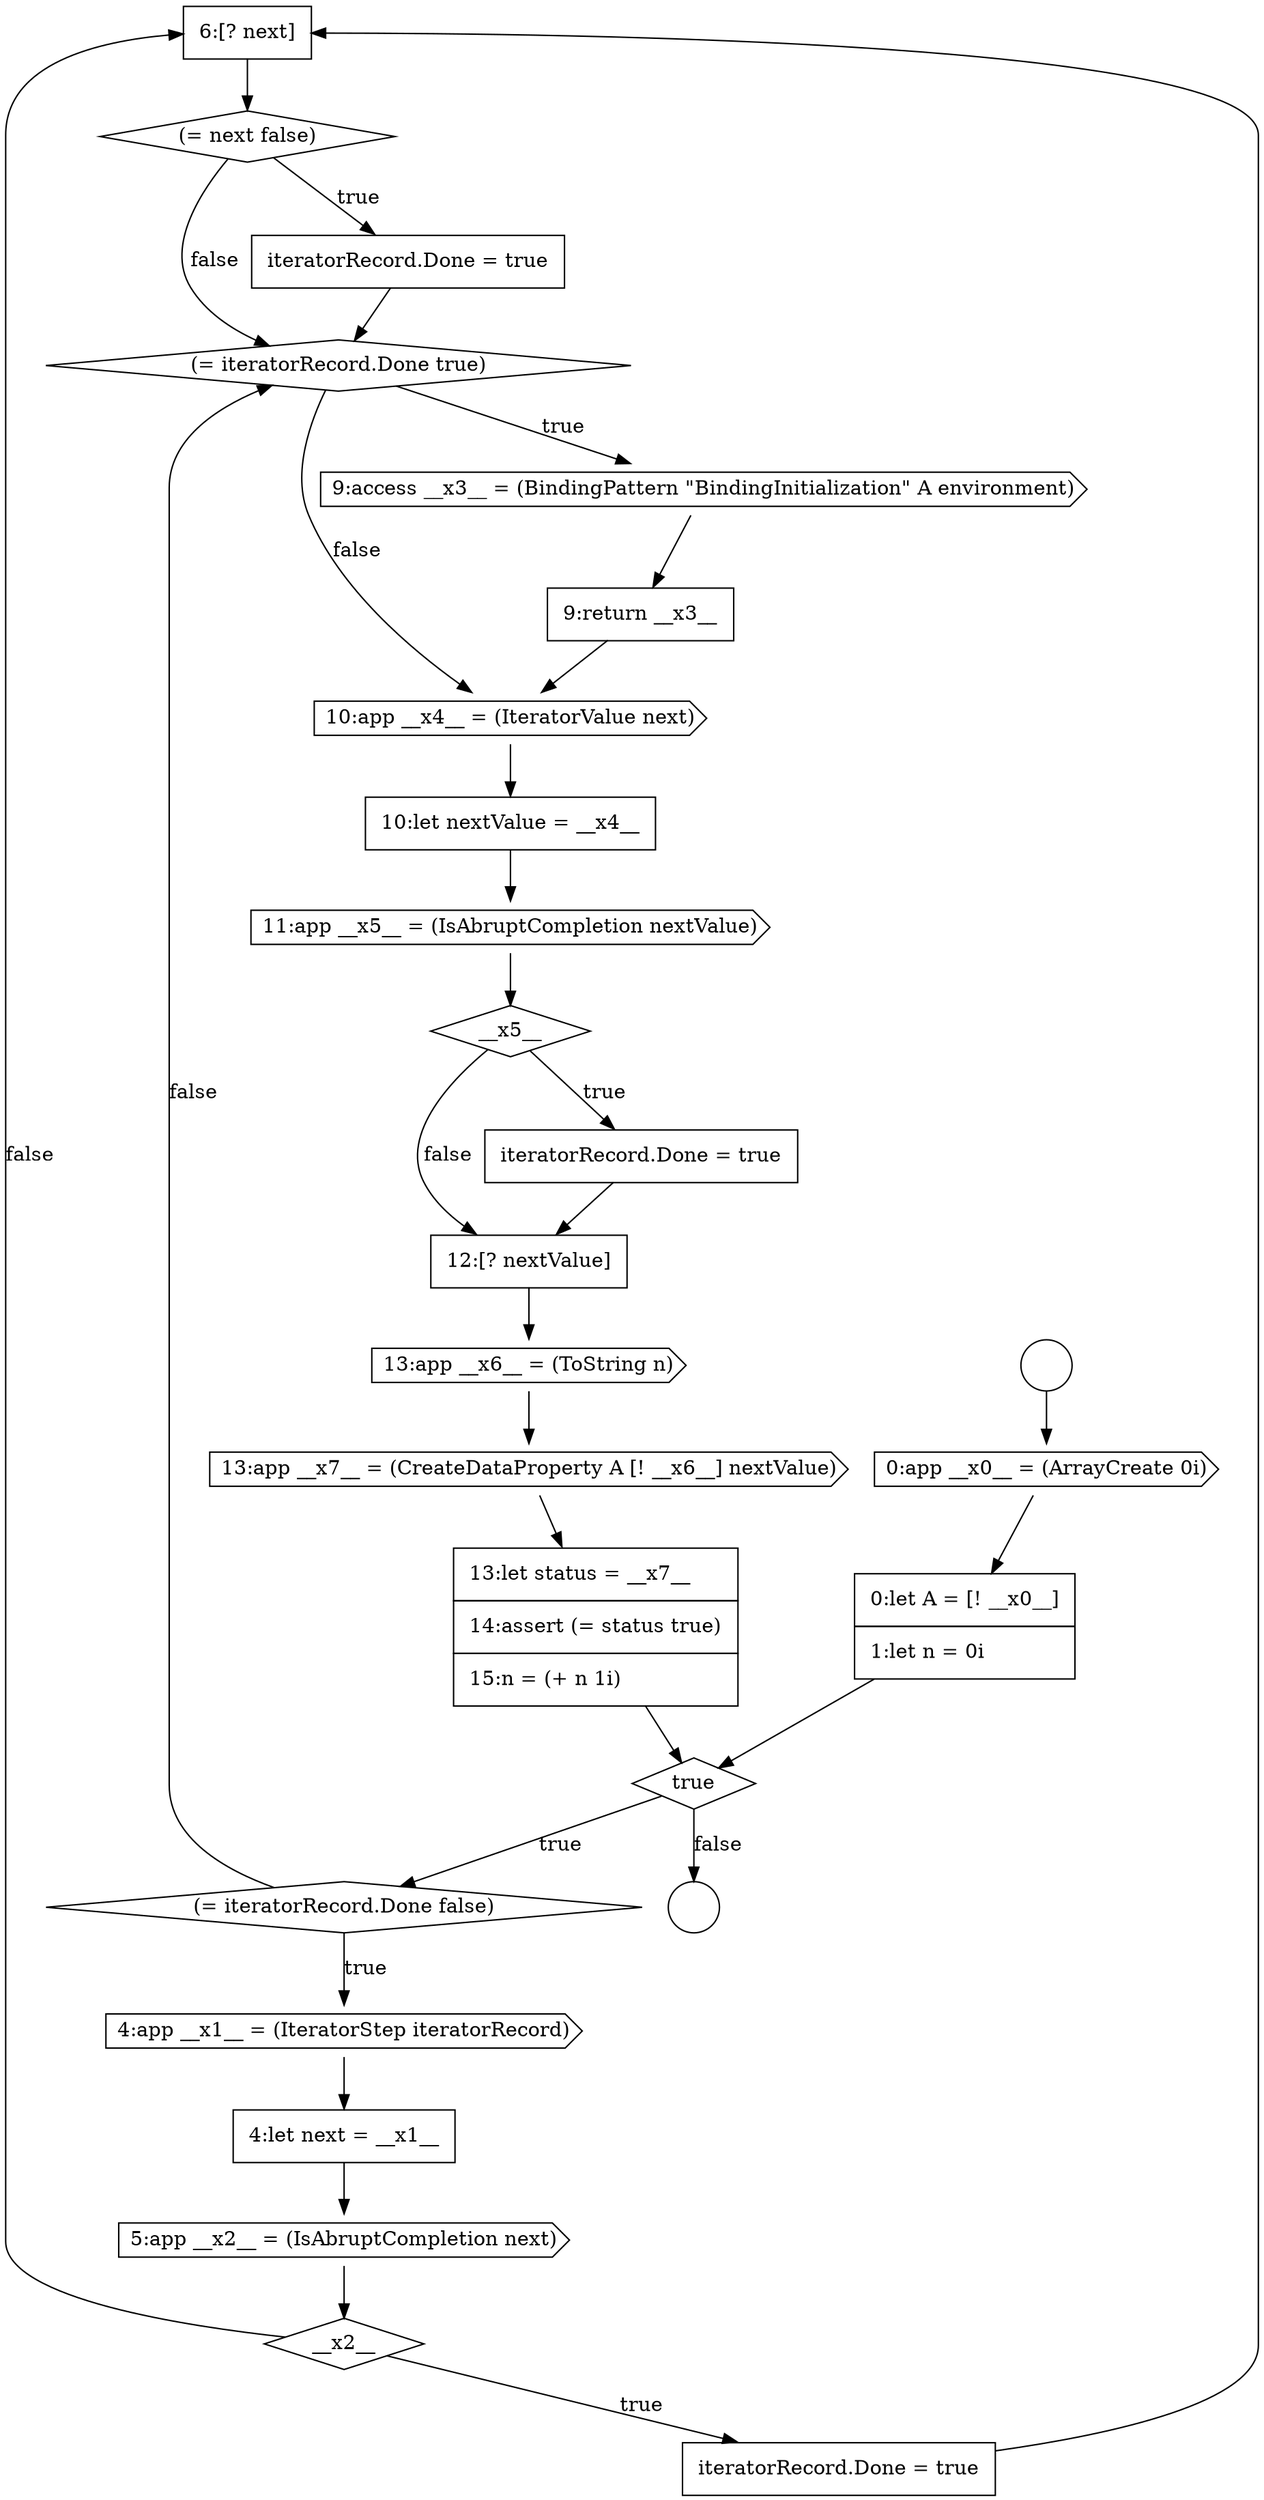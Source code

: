 digraph {
  node6381 [shape=none, margin=0, label=<<font color="black">
    <table border="0" cellborder="1" cellspacing="0" cellpadding="10">
      <tr><td align="left">6:[? next]</td></tr>
    </table>
  </font>> color="black" fillcolor="white" style=filled]
  node6388 [shape=none, margin=0, label=<<font color="black">
    <table border="0" cellborder="1" cellspacing="0" cellpadding="10">
      <tr><td align="left">10:let nextValue = __x4__</td></tr>
    </table>
  </font>> color="black" fillcolor="white" style=filled]
  node6371 [shape=circle label=" " color="black" fillcolor="white" style=filled]
  node6392 [shape=none, margin=0, label=<<font color="black">
    <table border="0" cellborder="1" cellspacing="0" cellpadding="10">
      <tr><td align="left">12:[? nextValue]</td></tr>
    </table>
  </font>> color="black" fillcolor="white" style=filled]
  node6375 [shape=diamond, label=<<font color="black">(= iteratorRecord.Done false)</font>> color="black" fillcolor="white" style=filled]
  node6395 [shape=none, margin=0, label=<<font color="black">
    <table border="0" cellborder="1" cellspacing="0" cellpadding="10">
      <tr><td align="left">13:let status = __x7__</td></tr>
      <tr><td align="left">14:assert (= status true)</td></tr>
      <tr><td align="left">15:n = (+ n 1i)</td></tr>
    </table>
  </font>> color="black" fillcolor="white" style=filled]
  node6378 [shape=cds, label=<<font color="black">5:app __x2__ = (IsAbruptCompletion next)</font>> color="black" fillcolor="white" style=filled]
  node6376 [shape=cds, label=<<font color="black">4:app __x1__ = (IteratorStep iteratorRecord)</font>> color="black" fillcolor="white" style=filled]
  node6384 [shape=diamond, label=<<font color="black">(= iteratorRecord.Done true)</font>> color="black" fillcolor="white" style=filled]
  node6389 [shape=cds, label=<<font color="black">11:app __x5__ = (IsAbruptCompletion nextValue)</font>> color="black" fillcolor="white" style=filled]
  node6390 [shape=diamond, label=<<font color="black">__x5__</font>> color="black" fillcolor="white" style=filled]
  node6386 [shape=none, margin=0, label=<<font color="black">
    <table border="0" cellborder="1" cellspacing="0" cellpadding="10">
      <tr><td align="left">9:return __x3__</td></tr>
    </table>
  </font>> color="black" fillcolor="white" style=filled]
  node6387 [shape=cds, label=<<font color="black">10:app __x4__ = (IteratorValue next)</font>> color="black" fillcolor="white" style=filled]
  node6374 [shape=diamond, label=<<font color="black">true</font>> color="black" fillcolor="white" style=filled]
  node6391 [shape=none, margin=0, label=<<font color="black">
    <table border="0" cellborder="1" cellspacing="0" cellpadding="10">
      <tr><td align="left">iteratorRecord.Done = true</td></tr>
    </table>
  </font>> color="black" fillcolor="white" style=filled]
  node6370 [shape=circle label=" " color="black" fillcolor="white" style=filled]
  node6379 [shape=diamond, label=<<font color="black">__x2__</font>> color="black" fillcolor="white" style=filled]
  node6382 [shape=diamond, label=<<font color="black">(= next false)</font>> color="black" fillcolor="white" style=filled]
  node6385 [shape=cds, label=<<font color="black">9:access __x3__ = (BindingPattern &quot;BindingInitialization&quot; A environment)</font>> color="black" fillcolor="white" style=filled]
  node6372 [shape=cds, label=<<font color="black">0:app __x0__ = (ArrayCreate 0i)</font>> color="black" fillcolor="white" style=filled]
  node6377 [shape=none, margin=0, label=<<font color="black">
    <table border="0" cellborder="1" cellspacing="0" cellpadding="10">
      <tr><td align="left">4:let next = __x1__</td></tr>
    </table>
  </font>> color="black" fillcolor="white" style=filled]
  node6394 [shape=cds, label=<<font color="black">13:app __x7__ = (CreateDataProperty A [! __x6__] nextValue)</font>> color="black" fillcolor="white" style=filled]
  node6380 [shape=none, margin=0, label=<<font color="black">
    <table border="0" cellborder="1" cellspacing="0" cellpadding="10">
      <tr><td align="left">iteratorRecord.Done = true</td></tr>
    </table>
  </font>> color="black" fillcolor="white" style=filled]
  node6393 [shape=cds, label=<<font color="black">13:app __x6__ = (ToString n)</font>> color="black" fillcolor="white" style=filled]
  node6373 [shape=none, margin=0, label=<<font color="black">
    <table border="0" cellborder="1" cellspacing="0" cellpadding="10">
      <tr><td align="left">0:let A = [! __x0__]</td></tr>
      <tr><td align="left">1:let n = 0i</td></tr>
    </table>
  </font>> color="black" fillcolor="white" style=filled]
  node6383 [shape=none, margin=0, label=<<font color="black">
    <table border="0" cellborder="1" cellspacing="0" cellpadding="10">
      <tr><td align="left">iteratorRecord.Done = true</td></tr>
    </table>
  </font>> color="black" fillcolor="white" style=filled]
  node6377 -> node6378 [ color="black"]
  node6381 -> node6382 [ color="black"]
  node6379 -> node6380 [label=<<font color="black">true</font>> color="black"]
  node6379 -> node6381 [label=<<font color="black">false</font>> color="black"]
  node6385 -> node6386 [ color="black"]
  node6375 -> node6376 [label=<<font color="black">true</font>> color="black"]
  node6375 -> node6384 [label=<<font color="black">false</font>> color="black"]
  node6392 -> node6393 [ color="black"]
  node6378 -> node6379 [ color="black"]
  node6395 -> node6374 [ color="black"]
  node6388 -> node6389 [ color="black"]
  node6386 -> node6387 [ color="black"]
  node6383 -> node6384 [ color="black"]
  node6374 -> node6375 [label=<<font color="black">true</font>> color="black"]
  node6374 -> node6371 [label=<<font color="black">false</font>> color="black"]
  node6382 -> node6383 [label=<<font color="black">true</font>> color="black"]
  node6382 -> node6384 [label=<<font color="black">false</font>> color="black"]
  node6380 -> node6381 [ color="black"]
  node6390 -> node6391 [label=<<font color="black">true</font>> color="black"]
  node6390 -> node6392 [label=<<font color="black">false</font>> color="black"]
  node6373 -> node6374 [ color="black"]
  node6389 -> node6390 [ color="black"]
  node6393 -> node6394 [ color="black"]
  node6372 -> node6373 [ color="black"]
  node6370 -> node6372 [ color="black"]
  node6391 -> node6392 [ color="black"]
  node6384 -> node6385 [label=<<font color="black">true</font>> color="black"]
  node6384 -> node6387 [label=<<font color="black">false</font>> color="black"]
  node6376 -> node6377 [ color="black"]
  node6387 -> node6388 [ color="black"]
  node6394 -> node6395 [ color="black"]
}
